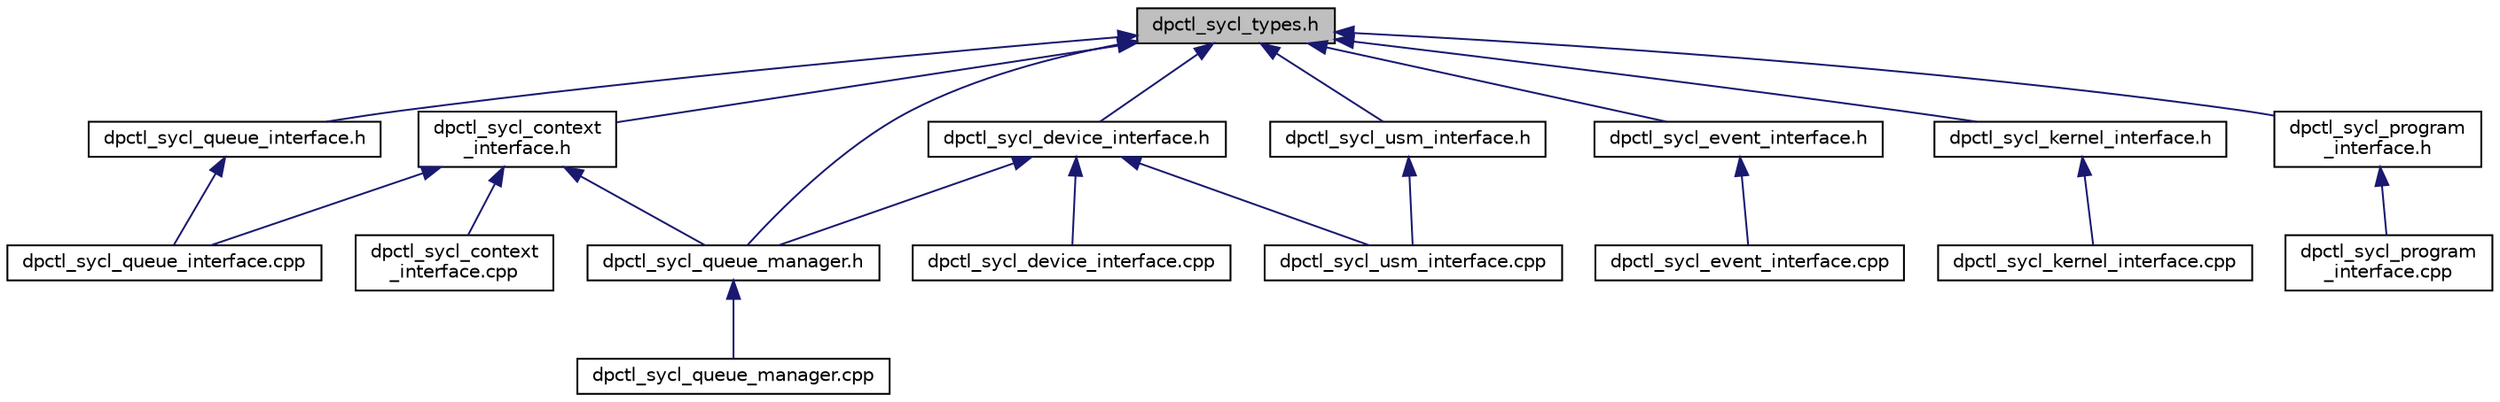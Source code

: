 digraph "dpctl_sycl_types.h"
{
 // LATEX_PDF_SIZE
  edge [fontname="Helvetica",fontsize="10",labelfontname="Helvetica",labelfontsize="10"];
  node [fontname="Helvetica",fontsize="10",shape=record];
  Node1 [label="dpctl_sycl_types.h",height=0.2,width=0.4,color="black", fillcolor="grey75", style="filled", fontcolor="black",tooltip=" "];
  Node1 -> Node2 [dir="back",color="midnightblue",fontsize="10",style="solid",fontname="Helvetica"];
  Node2 [label="dpctl_sycl_context\l_interface.h",height=0.2,width=0.4,color="black", fillcolor="white", style="filled",URL="$df/d74/dpctl__sycl__context__interface_8h.html",tooltip=" "];
  Node2 -> Node3 [dir="back",color="midnightblue",fontsize="10",style="solid",fontname="Helvetica"];
  Node3 [label="dpctl_sycl_queue_manager.h",height=0.2,width=0.4,color="black", fillcolor="white", style="filled",URL="$d1/dac/dpctl__sycl__queue__manager_8h.html",tooltip=" "];
  Node3 -> Node4 [dir="back",color="midnightblue",fontsize="10",style="solid",fontname="Helvetica"];
  Node4 [label="dpctl_sycl_queue_manager.cpp",height=0.2,width=0.4,color="black", fillcolor="white", style="filled",URL="$d2/db7/dpctl__sycl__queue__manager_8cpp.html",tooltip=" "];
  Node2 -> Node5 [dir="back",color="midnightblue",fontsize="10",style="solid",fontname="Helvetica"];
  Node5 [label="dpctl_sycl_context\l_interface.cpp",height=0.2,width=0.4,color="black", fillcolor="white", style="filled",URL="$d4/d08/dpctl__sycl__context__interface_8cpp.html",tooltip=" "];
  Node2 -> Node6 [dir="back",color="midnightblue",fontsize="10",style="solid",fontname="Helvetica"];
  Node6 [label="dpctl_sycl_queue_interface.cpp",height=0.2,width=0.4,color="black", fillcolor="white", style="filled",URL="$d3/daf/dpctl__sycl__queue__interface_8cpp.html",tooltip=" "];
  Node1 -> Node7 [dir="back",color="midnightblue",fontsize="10",style="solid",fontname="Helvetica"];
  Node7 [label="dpctl_sycl_device_interface.h",height=0.2,width=0.4,color="black", fillcolor="white", style="filled",URL="$d4/d5a/dpctl__sycl__device__interface_8h.html",tooltip=" "];
  Node7 -> Node3 [dir="back",color="midnightblue",fontsize="10",style="solid",fontname="Helvetica"];
  Node7 -> Node8 [dir="back",color="midnightblue",fontsize="10",style="solid",fontname="Helvetica"];
  Node8 [label="dpctl_sycl_device_interface.cpp",height=0.2,width=0.4,color="black", fillcolor="white", style="filled",URL="$de/dc3/dpctl__sycl__device__interface_8cpp.html",tooltip=" "];
  Node7 -> Node9 [dir="back",color="midnightblue",fontsize="10",style="solid",fontname="Helvetica"];
  Node9 [label="dpctl_sycl_usm_interface.cpp",height=0.2,width=0.4,color="black", fillcolor="white", style="filled",URL="$d1/de8/dpctl__sycl__usm__interface_8cpp.html",tooltip=" "];
  Node1 -> Node10 [dir="back",color="midnightblue",fontsize="10",style="solid",fontname="Helvetica"];
  Node10 [label="dpctl_sycl_event_interface.h",height=0.2,width=0.4,color="black", fillcolor="white", style="filled",URL="$d5/d12/dpctl__sycl__event__interface_8h.html",tooltip=" "];
  Node10 -> Node11 [dir="back",color="midnightblue",fontsize="10",style="solid",fontname="Helvetica"];
  Node11 [label="dpctl_sycl_event_interface.cpp",height=0.2,width=0.4,color="black", fillcolor="white", style="filled",URL="$db/dcc/dpctl__sycl__event__interface_8cpp.html",tooltip=" "];
  Node1 -> Node12 [dir="back",color="midnightblue",fontsize="10",style="solid",fontname="Helvetica"];
  Node12 [label="dpctl_sycl_kernel_interface.h",height=0.2,width=0.4,color="black", fillcolor="white", style="filled",URL="$df/df4/dpctl__sycl__kernel__interface_8h.html",tooltip=" "];
  Node12 -> Node13 [dir="back",color="midnightblue",fontsize="10",style="solid",fontname="Helvetica"];
  Node13 [label="dpctl_sycl_kernel_interface.cpp",height=0.2,width=0.4,color="black", fillcolor="white", style="filled",URL="$d1/ddb/dpctl__sycl__kernel__interface_8cpp.html",tooltip=" "];
  Node1 -> Node14 [dir="back",color="midnightblue",fontsize="10",style="solid",fontname="Helvetica"];
  Node14 [label="dpctl_sycl_program\l_interface.h",height=0.2,width=0.4,color="black", fillcolor="white", style="filled",URL="$dc/d02/dpctl__sycl__program__interface_8h.html",tooltip=" "];
  Node14 -> Node15 [dir="back",color="midnightblue",fontsize="10",style="solid",fontname="Helvetica"];
  Node15 [label="dpctl_sycl_program\l_interface.cpp",height=0.2,width=0.4,color="black", fillcolor="white", style="filled",URL="$db/de0/dpctl__sycl__program__interface_8cpp.html",tooltip=" "];
  Node1 -> Node16 [dir="back",color="midnightblue",fontsize="10",style="solid",fontname="Helvetica"];
  Node16 [label="dpctl_sycl_queue_interface.h",height=0.2,width=0.4,color="black", fillcolor="white", style="filled",URL="$da/db8/dpctl__sycl__queue__interface_8h.html",tooltip=" "];
  Node16 -> Node6 [dir="back",color="midnightblue",fontsize="10",style="solid",fontname="Helvetica"];
  Node1 -> Node3 [dir="back",color="midnightblue",fontsize="10",style="solid",fontname="Helvetica"];
  Node1 -> Node17 [dir="back",color="midnightblue",fontsize="10",style="solid",fontname="Helvetica"];
  Node17 [label="dpctl_sycl_usm_interface.h",height=0.2,width=0.4,color="black", fillcolor="white", style="filled",URL="$de/d29/dpctl__sycl__usm__interface_8h.html",tooltip=" "];
  Node17 -> Node9 [dir="back",color="midnightblue",fontsize="10",style="solid",fontname="Helvetica"];
}
